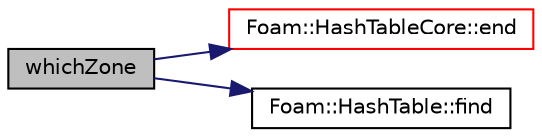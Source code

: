 digraph "whichZone"
{
  bgcolor="transparent";
  edge [fontname="Helvetica",fontsize="10",labelfontname="Helvetica",labelfontsize="10"];
  node [fontname="Helvetica",fontsize="10",shape=record];
  rankdir="LR";
  Node1 [label="whichZone",height=0.2,width=0.4,color="black", fillcolor="grey75", style="filled", fontcolor="black"];
  Node1 -> Node2 [color="midnightblue",fontsize="10",style="solid",fontname="Helvetica"];
  Node2 [label="Foam::HashTableCore::end",height=0.2,width=0.4,color="red",URL="$a00985.html#a540580a296c0ff351686ceb4f27b6fe6",tooltip="iteratorEnd set to beyond the end of any HashTable "];
  Node1 -> Node3 [color="midnightblue",fontsize="10",style="solid",fontname="Helvetica"];
  Node3 [label="Foam::HashTable::find",height=0.2,width=0.4,color="black",URL="$a00984.html#a76b2c74ebd9f33fa9f76261b027ffc11",tooltip="Find and return an iterator set at the hashedEntry. "];
}
